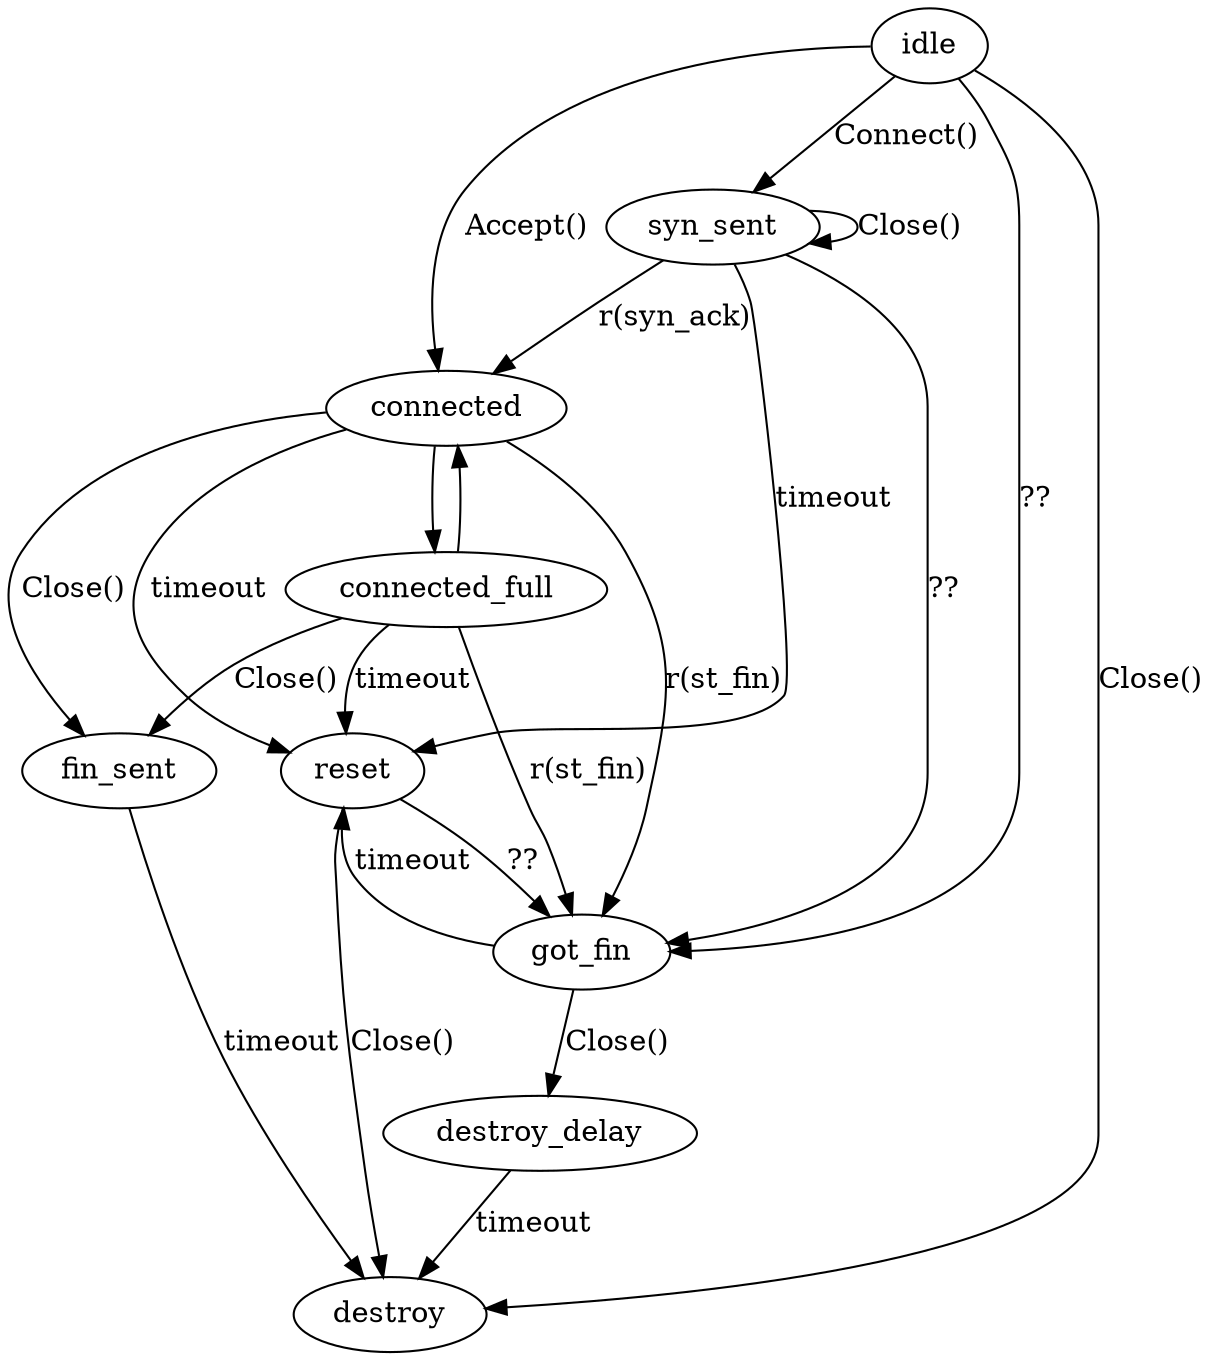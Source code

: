 digraph {
	/* Initialization */
	idle -> syn_sent [label="Connect()"];
	syn_sent -> connected [label="r(syn_ack)"];
	idle -> connected [label="Accept()"];
	/* Close */
	idle -> destroy [label="Close()"];
	syn_sent -> syn_sent [label="Close()"];
	connected -> fin_sent [label="Close()"];
	connected_full -> fin_sent [label="Close()"];
	got_fin -> destroy_delay [label="Close()"];
	reset -> destroy [label="Close()"];
	/* Connection SendBuf overflow */
	connected -> connected_full;
	connected_full -> connected;
	/* Destroy */
	destroy_delay -> destroy [label="timeout"];
	got_fin -> reset [label="timeout"];
	/* Finailization */
	connected -> got_fin [label="r(st_fin)"];
	connected_full -> got_fin [label="r(st_fin)"];
	syn_sent -> got_fin [label="??"];
	idle     -> got_fin [label="??"];
	reset    -> got_fin [label="??"];
	fin_sent -> destroy [label="timeout"];
	/* Resetting */
	syn_sent -> reset [label="timeout"];
	connected -> reset [label="timeout"];
	connected_full -> reset [label="timeout"];

}




